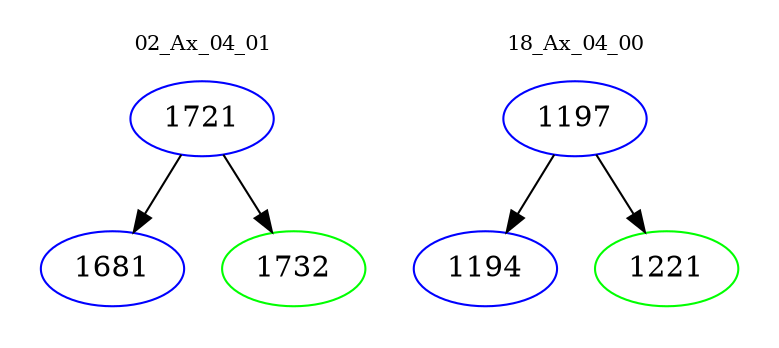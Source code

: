 digraph{
subgraph cluster_0 {
color = white
label = "02_Ax_04_01";
fontsize=10;
T0_1721 [label="1721", color="blue"]
T0_1721 -> T0_1681 [color="black"]
T0_1681 [label="1681", color="blue"]
T0_1721 -> T0_1732 [color="black"]
T0_1732 [label="1732", color="green"]
}
subgraph cluster_1 {
color = white
label = "18_Ax_04_00";
fontsize=10;
T1_1197 [label="1197", color="blue"]
T1_1197 -> T1_1194 [color="black"]
T1_1194 [label="1194", color="blue"]
T1_1197 -> T1_1221 [color="black"]
T1_1221 [label="1221", color="green"]
}
}

